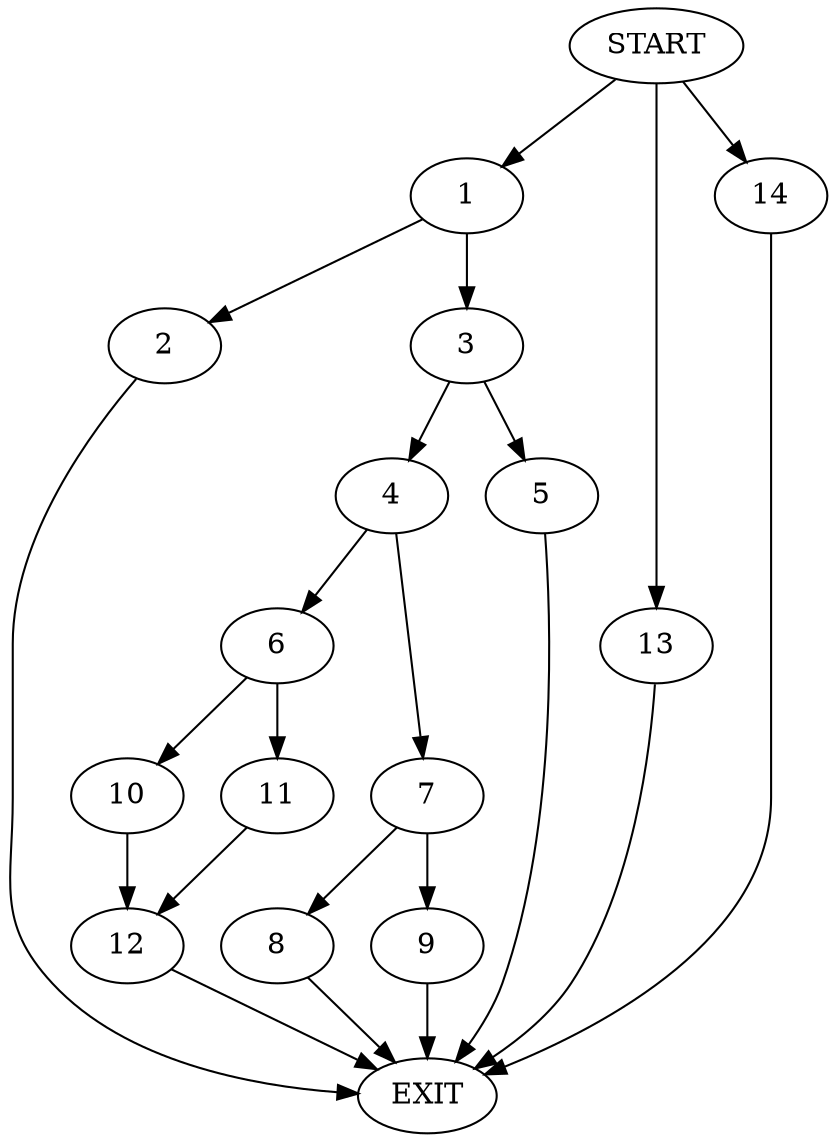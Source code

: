 digraph {
0 [label="START"]
15 [label="EXIT"]
0 -> 1
1 -> 2
1 -> 3
2 -> 15
3 -> 4
3 -> 5
5 -> 15
4 -> 6
4 -> 7
7 -> 8
7 -> 9
6 -> 10
6 -> 11
9 -> 15
8 -> 15
10 -> 12
11 -> 12
12 -> 15
0 -> 13
13 -> 15
0 -> 14
14 -> 15
}

